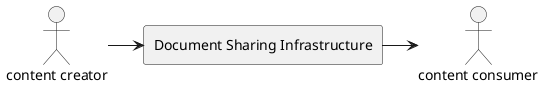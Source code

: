 @startuml
actor "content creator" as creator
agent "Document Sharing Infrastructure" as sharing
actor "content consumer" as consumer
creator -> sharing
sharing -> consumer
@enduml
